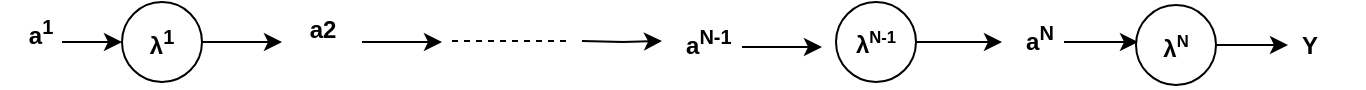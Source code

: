 <mxfile version="12.8.5" type="github"><diagram name="Page-1" id="12e1b939-464a-85fe-373e-61e167be1490"><mxGraphModel dx="868" dy="433" grid="1" gridSize="10" guides="1" tooltips="1" connect="1" arrows="1" fold="1" page="1" pageScale="1.5" pageWidth="1169" pageHeight="826" background="#ffffff" math="0" shadow="0"><root><mxCell id="0"/><mxCell id="1" parent="0"/><mxCell id="cbMlwp_z3pZZNtVsLEQm-7" style="edgeStyle=orthogonalEdgeStyle;rounded=0;orthogonalLoop=1;jettySize=auto;html=1;entryX=0;entryY=0.5;entryDx=0;entryDy=0;fontStyle=1" edge="1" parent="1" source="cbMlwp_z3pZZNtVsLEQm-1" target="cbMlwp_z3pZZNtVsLEQm-3"><mxGeometry relative="1" as="geometry"/></mxCell><mxCell id="cbMlwp_z3pZZNtVsLEQm-1" value="&lt;p class=&quot;MsoNormal&quot; align=&quot;center&quot;&gt;λ&lt;sup&gt;1&lt;/sup&gt;&lt;/p&gt;" style="ellipse;whiteSpace=wrap;html=1;aspect=fixed;fontStyle=1" vertex="1" parent="1"><mxGeometry x="480" y="240" width="40" height="40" as="geometry"/></mxCell><mxCell id="cbMlwp_z3pZZNtVsLEQm-6" style="edgeStyle=orthogonalEdgeStyle;rounded=0;orthogonalLoop=1;jettySize=auto;html=1;entryX=0;entryY=0.5;entryDx=0;entryDy=0;fontStyle=1" edge="1" parent="1" target="cbMlwp_z3pZZNtVsLEQm-1"><mxGeometry relative="1" as="geometry"><mxPoint x="450" y="260" as="sourcePoint"/></mxGeometry></mxCell><mxCell id="cbMlwp_z3pZZNtVsLEQm-2" value="&lt;b&gt;a&lt;sup&gt;1&lt;/sup&gt;&lt;/b&gt;" style="text;html=1;align=center;fontStyle=0" vertex="1" parent="1"><mxGeometry x="419" y="240" width="40" height="41" as="geometry"/></mxCell><mxCell id="cbMlwp_z3pZZNtVsLEQm-9" style="edgeStyle=orthogonalEdgeStyle;rounded=0;orthogonalLoop=1;jettySize=auto;html=1;fontStyle=1" edge="1" parent="1" source="cbMlwp_z3pZZNtVsLEQm-3"><mxGeometry relative="1" as="geometry"><mxPoint x="640" y="260" as="targetPoint"/></mxGeometry></mxCell><mxCell id="cbMlwp_z3pZZNtVsLEQm-3" value="a2" style="text;html=1;align=center;fontStyle=1" vertex="1" parent="1"><mxGeometry x="560" y="240" width="40" height="40" as="geometry"/></mxCell><mxCell id="cbMlwp_z3pZZNtVsLEQm-19" style="edgeStyle=orthogonalEdgeStyle;rounded=0;orthogonalLoop=1;jettySize=auto;html=1;fontStyle=1" edge="1" parent="1" source="cbMlwp_z3pZZNtVsLEQm-8"><mxGeometry relative="1" as="geometry"><mxPoint x="830" y="262.5" as="targetPoint"/></mxGeometry></mxCell><mxCell id="cbMlwp_z3pZZNtVsLEQm-8" value="a&lt;sup&gt;N-1&lt;/sup&gt;" style="text;html=1;fontStyle=1" vertex="1" parent="1"><mxGeometry x="760" y="245" width="30" height="35" as="geometry"/></mxCell><mxCell id="cbMlwp_z3pZZNtVsLEQm-13" value="" style="endArrow=none;dashed=1;html=1;fontStyle=1" edge="1" parent="1"><mxGeometry width="50" height="50" relative="1" as="geometry"><mxPoint x="645" y="259.5" as="sourcePoint"/><mxPoint x="705" y="259.5" as="targetPoint"/></mxGeometry></mxCell><mxCell id="cbMlwp_z3pZZNtVsLEQm-15" style="edgeStyle=orthogonalEdgeStyle;rounded=0;orthogonalLoop=1;jettySize=auto;html=1;fontStyle=1" edge="1" parent="1"><mxGeometry relative="1" as="geometry"><mxPoint x="750" y="259.5" as="targetPoint"/><mxPoint x="710" y="259.5" as="sourcePoint"/></mxGeometry></mxCell><mxCell id="cbMlwp_z3pZZNtVsLEQm-25" style="edgeStyle=orthogonalEdgeStyle;rounded=0;orthogonalLoop=1;jettySize=auto;html=1;fontStyle=1" edge="1" parent="1" source="cbMlwp_z3pZZNtVsLEQm-16"><mxGeometry relative="1" as="geometry"><mxPoint x="920" y="260" as="targetPoint"/></mxGeometry></mxCell><mxCell id="cbMlwp_z3pZZNtVsLEQm-16" value="&lt;p class=&quot;MsoNormal&quot; align=&quot;center&quot;&gt;λ&lt;span style=&quot;font-size: 10px&quot;&gt;&lt;sup&gt;N-1&lt;/sup&gt;&lt;/span&gt;&lt;/p&gt;" style="ellipse;whiteSpace=wrap;html=1;aspect=fixed;fontStyle=1" vertex="1" parent="1"><mxGeometry x="837" y="240" width="40" height="40" as="geometry"/></mxCell><mxCell id="cbMlwp_z3pZZNtVsLEQm-26" style="edgeStyle=orthogonalEdgeStyle;rounded=0;orthogonalLoop=1;jettySize=auto;html=1;fontStyle=1" edge="1" parent="1"><mxGeometry relative="1" as="geometry"><mxPoint x="988" y="260" as="targetPoint"/><mxPoint x="951" y="260" as="sourcePoint"/></mxGeometry></mxCell><mxCell id="cbMlwp_z3pZZNtVsLEQm-17" value="a&lt;sup&gt;N&lt;/sup&gt;" style="text;html=1;fontStyle=1" vertex="1" parent="1"><mxGeometry x="930" y="242.5" width="33" height="35" as="geometry"/></mxCell><mxCell id="cbMlwp_z3pZZNtVsLEQm-39" style="edgeStyle=orthogonalEdgeStyle;rounded=0;orthogonalLoop=1;jettySize=auto;html=1;" edge="1" parent="1" source="cbMlwp_z3pZZNtVsLEQm-18"><mxGeometry relative="1" as="geometry"><mxPoint x="1063" y="261.5" as="targetPoint"/></mxGeometry></mxCell><mxCell id="cbMlwp_z3pZZNtVsLEQm-18" value="&lt;p class=&quot;MsoNormal&quot; align=&quot;center&quot;&gt;λ&lt;span style=&quot;font-size: 10px&quot;&gt;&lt;sup&gt;N&lt;/sup&gt;&lt;/span&gt;&lt;/p&gt;" style="ellipse;whiteSpace=wrap;html=1;aspect=fixed;fontStyle=1" vertex="1" parent="1"><mxGeometry x="987" y="241.5" width="40" height="40" as="geometry"/></mxCell><mxCell id="cbMlwp_z3pZZNtVsLEQm-34" value="Y" style="text;html=1;fontStyle=1" vertex="1" parent="1"><mxGeometry x="1068" y="248" width="33" height="35" as="geometry"/></mxCell></root></mxGraphModel></diagram></mxfile>